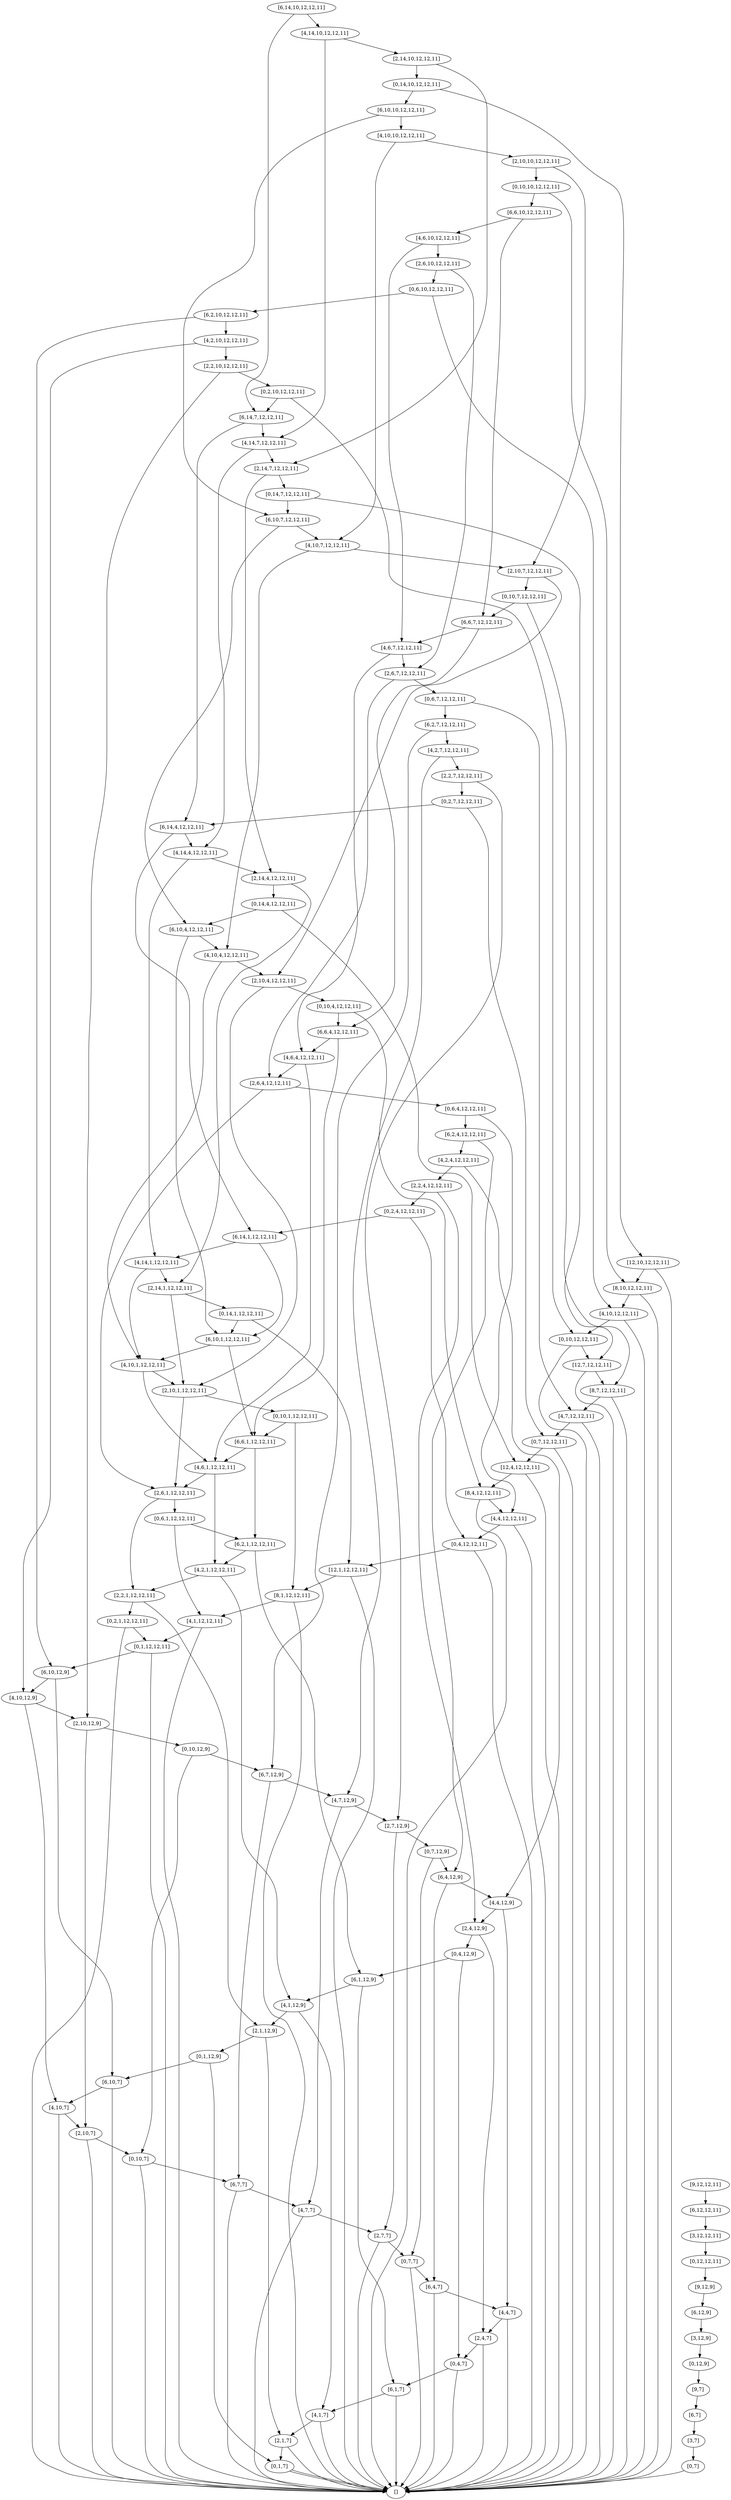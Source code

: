 digraph dep {
"[6,14,10,12,12,11]" -> "[6,14,7,12,12,11]";
"[6,14,10,12,12,11]" -> "[4,14,10,12,12,11]";
"[4,14,10,12,12,11]" -> "[4,14,7,12,12,11]";
"[4,14,10,12,12,11]" -> "[2,14,10,12,12,11]";
"[2,14,10,12,12,11]" -> "[2,14,7,12,12,11]";
"[2,14,10,12,12,11]" -> "[0,14,10,12,12,11]";
"[0,14,10,12,12,11]" -> "[12,10,12,12,11]";
"[0,14,10,12,12,11]" -> "[6,10,10,12,12,11]";
"[12,10,12,12,11]" -> "[]";
"[12,10,12,12,11]" -> "[8,10,12,12,11]";
"[6,10,10,12,12,11]" -> "[6,10,7,12,12,11]";
"[6,10,10,12,12,11]" -> "[4,10,10,12,12,11]";
"[4,10,10,12,12,11]" -> "[4,10,7,12,12,11]";
"[4,10,10,12,12,11]" -> "[2,10,10,12,12,11]";
"[2,10,10,12,12,11]" -> "[2,10,7,12,12,11]";
"[2,10,10,12,12,11]" -> "[0,10,10,12,12,11]";
"[0,10,10,12,12,11]" -> "[8,10,12,12,11]";
"[0,10,10,12,12,11]" -> "[6,6,10,12,12,11]";
"[8,10,12,12,11]" -> "[]";
"[8,10,12,12,11]" -> "[4,10,12,12,11]";
"[6,6,10,12,12,11]" -> "[6,6,7,12,12,11]";
"[6,6,10,12,12,11]" -> "[4,6,10,12,12,11]";
"[4,6,10,12,12,11]" -> "[4,6,7,12,12,11]";
"[4,6,10,12,12,11]" -> "[2,6,10,12,12,11]";
"[2,6,10,12,12,11]" -> "[2,6,7,12,12,11]";
"[2,6,10,12,12,11]" -> "[0,6,10,12,12,11]";
"[0,6,10,12,12,11]" -> "[4,10,12,12,11]";
"[0,6,10,12,12,11]" -> "[6,2,10,12,12,11]";
"[4,10,12,12,11]" -> "[]";
"[4,10,12,12,11]" -> "[0,10,12,12,11]";
"[6,2,10,12,12,11]" -> "[6,10,12,9]";
"[6,2,10,12,12,11]" -> "[4,2,10,12,12,11]";
"[4,2,10,12,12,11]" -> "[4,10,12,9]";
"[4,2,10,12,12,11]" -> "[2,2,10,12,12,11]";
"[2,2,10,12,12,11]" -> "[2,10,12,9]";
"[2,2,10,12,12,11]" -> "[0,2,10,12,12,11]";
"[0,2,10,12,12,11]" -> "[0,10,12,12,11]";
"[0,2,10,12,12,11]" -> "[6,14,7,12,12,11]";
"[0,10,12,12,11]" -> "[]";
"[0,10,12,12,11]" -> "[12,7,12,12,11]";
"[9,12,12,11]" -> "[6,12,12,11]";
"[6,14,7,12,12,11]" -> "[6,14,4,12,12,11]";
"[6,14,7,12,12,11]" -> "[4,14,7,12,12,11]";
"[4,14,7,12,12,11]" -> "[4,14,4,12,12,11]";
"[4,14,7,12,12,11]" -> "[2,14,7,12,12,11]";
"[2,14,7,12,12,11]" -> "[2,14,4,12,12,11]";
"[2,14,7,12,12,11]" -> "[0,14,7,12,12,11]";
"[0,14,7,12,12,11]" -> "[12,7,12,12,11]";
"[0,14,7,12,12,11]" -> "[6,10,7,12,12,11]";
"[12,7,12,12,11]" -> "[]";
"[12,7,12,12,11]" -> "[8,7,12,12,11]";
"[6,10,7,12,12,11]" -> "[6,10,4,12,12,11]";
"[6,10,7,12,12,11]" -> "[4,10,7,12,12,11]";
"[4,10,7,12,12,11]" -> "[4,10,4,12,12,11]";
"[4,10,7,12,12,11]" -> "[2,10,7,12,12,11]";
"[2,10,7,12,12,11]" -> "[2,10,4,12,12,11]";
"[2,10,7,12,12,11]" -> "[0,10,7,12,12,11]";
"[0,10,7,12,12,11]" -> "[8,7,12,12,11]";
"[0,10,7,12,12,11]" -> "[6,6,7,12,12,11]";
"[8,7,12,12,11]" -> "[]";
"[8,7,12,12,11]" -> "[4,7,12,12,11]";
"[6,6,7,12,12,11]" -> "[6,6,4,12,12,11]";
"[6,6,7,12,12,11]" -> "[4,6,7,12,12,11]";
"[4,6,7,12,12,11]" -> "[4,6,4,12,12,11]";
"[4,6,7,12,12,11]" -> "[2,6,7,12,12,11]";
"[2,6,7,12,12,11]" -> "[2,6,4,12,12,11]";
"[2,6,7,12,12,11]" -> "[0,6,7,12,12,11]";
"[0,6,7,12,12,11]" -> "[4,7,12,12,11]";
"[0,6,7,12,12,11]" -> "[6,2,7,12,12,11]";
"[4,7,12,12,11]" -> "[]";
"[4,7,12,12,11]" -> "[0,7,12,12,11]";
"[6,2,7,12,12,11]" -> "[6,7,12,9]";
"[6,2,7,12,12,11]" -> "[4,2,7,12,12,11]";
"[4,2,7,12,12,11]" -> "[4,7,12,9]";
"[4,2,7,12,12,11]" -> "[2,2,7,12,12,11]";
"[2,2,7,12,12,11]" -> "[2,7,12,9]";
"[2,2,7,12,12,11]" -> "[0,2,7,12,12,11]";
"[0,2,7,12,12,11]" -> "[0,7,12,12,11]";
"[0,2,7,12,12,11]" -> "[6,14,4,12,12,11]";
"[0,7,12,12,11]" -> "[]";
"[0,7,12,12,11]" -> "[12,4,12,12,11]";
"[6,12,12,11]" -> "[3,12,12,11]";
"[6,14,4,12,12,11]" -> "[6,14,1,12,12,11]";
"[6,14,4,12,12,11]" -> "[4,14,4,12,12,11]";
"[4,14,4,12,12,11]" -> "[4,14,1,12,12,11]";
"[4,14,4,12,12,11]" -> "[2,14,4,12,12,11]";
"[2,14,4,12,12,11]" -> "[2,14,1,12,12,11]";
"[2,14,4,12,12,11]" -> "[0,14,4,12,12,11]";
"[0,14,4,12,12,11]" -> "[12,4,12,12,11]";
"[0,14,4,12,12,11]" -> "[6,10,4,12,12,11]";
"[12,4,12,12,11]" -> "[]";
"[12,4,12,12,11]" -> "[8,4,12,12,11]";
"[6,10,4,12,12,11]" -> "[6,10,1,12,12,11]";
"[6,10,4,12,12,11]" -> "[4,10,4,12,12,11]";
"[4,10,4,12,12,11]" -> "[4,10,1,12,12,11]";
"[4,10,4,12,12,11]" -> "[2,10,4,12,12,11]";
"[2,10,4,12,12,11]" -> "[2,10,1,12,12,11]";
"[2,10,4,12,12,11]" -> "[0,10,4,12,12,11]";
"[0,10,4,12,12,11]" -> "[8,4,12,12,11]";
"[0,10,4,12,12,11]" -> "[6,6,4,12,12,11]";
"[8,4,12,12,11]" -> "[]";
"[8,4,12,12,11]" -> "[4,4,12,12,11]";
"[6,6,4,12,12,11]" -> "[6,6,1,12,12,11]";
"[6,6,4,12,12,11]" -> "[4,6,4,12,12,11]";
"[4,6,4,12,12,11]" -> "[4,6,1,12,12,11]";
"[4,6,4,12,12,11]" -> "[2,6,4,12,12,11]";
"[2,6,4,12,12,11]" -> "[2,6,1,12,12,11]";
"[2,6,4,12,12,11]" -> "[0,6,4,12,12,11]";
"[0,6,4,12,12,11]" -> "[4,4,12,12,11]";
"[0,6,4,12,12,11]" -> "[6,2,4,12,12,11]";
"[4,4,12,12,11]" -> "[]";
"[4,4,12,12,11]" -> "[0,4,12,12,11]";
"[6,2,4,12,12,11]" -> "[6,4,12,9]";
"[6,2,4,12,12,11]" -> "[4,2,4,12,12,11]";
"[4,2,4,12,12,11]" -> "[4,4,12,9]";
"[4,2,4,12,12,11]" -> "[2,2,4,12,12,11]";
"[2,2,4,12,12,11]" -> "[2,4,12,9]";
"[2,2,4,12,12,11]" -> "[0,2,4,12,12,11]";
"[0,2,4,12,12,11]" -> "[0,4,12,12,11]";
"[0,2,4,12,12,11]" -> "[6,14,1,12,12,11]";
"[0,4,12,12,11]" -> "[]";
"[0,4,12,12,11]" -> "[12,1,12,12,11]";
"[3,12,12,11]" -> "[0,12,12,11]";
"[6,14,1,12,12,11]" -> "[6,10,1,12,12,11]";
"[6,14,1,12,12,11]" -> "[4,14,1,12,12,11]";
"[4,14,1,12,12,11]" -> "[4,10,1,12,12,11]";
"[4,14,1,12,12,11]" -> "[2,14,1,12,12,11]";
"[2,14,1,12,12,11]" -> "[2,10,1,12,12,11]";
"[2,14,1,12,12,11]" -> "[0,14,1,12,12,11]";
"[0,14,1,12,12,11]" -> "[12,1,12,12,11]";
"[0,14,1,12,12,11]" -> "[6,10,1,12,12,11]";
"[12,1,12,12,11]" -> "[]";
"[12,1,12,12,11]" -> "[8,1,12,12,11]";
"[6,10,1,12,12,11]" -> "[6,6,1,12,12,11]";
"[6,10,1,12,12,11]" -> "[4,10,1,12,12,11]";
"[4,10,1,12,12,11]" -> "[4,6,1,12,12,11]";
"[4,10,1,12,12,11]" -> "[2,10,1,12,12,11]";
"[2,10,1,12,12,11]" -> "[2,6,1,12,12,11]";
"[2,10,1,12,12,11]" -> "[0,10,1,12,12,11]";
"[0,10,1,12,12,11]" -> "[8,1,12,12,11]";
"[0,10,1,12,12,11]" -> "[6,6,1,12,12,11]";
"[8,1,12,12,11]" -> "[]";
"[8,1,12,12,11]" -> "[4,1,12,12,11]";
"[6,6,1,12,12,11]" -> "[6,2,1,12,12,11]";
"[6,6,1,12,12,11]" -> "[4,6,1,12,12,11]";
"[4,6,1,12,12,11]" -> "[4,2,1,12,12,11]";
"[4,6,1,12,12,11]" -> "[2,6,1,12,12,11]";
"[2,6,1,12,12,11]" -> "[2,2,1,12,12,11]";
"[2,6,1,12,12,11]" -> "[0,6,1,12,12,11]";
"[0,6,1,12,12,11]" -> "[4,1,12,12,11]";
"[0,6,1,12,12,11]" -> "[6,2,1,12,12,11]";
"[4,1,12,12,11]" -> "[]";
"[4,1,12,12,11]" -> "[0,1,12,12,11]";
"[6,2,1,12,12,11]" -> "[6,1,12,9]";
"[6,2,1,12,12,11]" -> "[4,2,1,12,12,11]";
"[4,2,1,12,12,11]" -> "[4,1,12,9]";
"[4,2,1,12,12,11]" -> "[2,2,1,12,12,11]";
"[2,2,1,12,12,11]" -> "[2,1,12,9]";
"[2,2,1,12,12,11]" -> "[0,2,1,12,12,11]";
"[0,2,1,12,12,11]" -> "[0,1,12,12,11]";
"[0,2,1,12,12,11]" -> "[]";
"[0,1,12,12,11]" -> "[]";
"[0,1,12,12,11]" -> "[6,10,12,9]";
"[0,12,12,11]" -> "[9,12,9]";
"[6,10,12,9]" -> "[6,10,7]";
"[6,10,12,9]" -> "[4,10,12,9]";
"[4,10,12,9]" -> "[4,10,7]";
"[4,10,12,9]" -> "[2,10,12,9]";
"[2,10,12,9]" -> "[2,10,7]";
"[2,10,12,9]" -> "[0,10,12,9]";
"[0,10,12,9]" -> "[0,10,7]";
"[0,10,12,9]" -> "[6,7,12,9]";
"[9,12,9]" -> "[6,12,9]";
"[6,7,12,9]" -> "[6,7,7]";
"[6,7,12,9]" -> "[4,7,12,9]";
"[4,7,12,9]" -> "[4,7,7]";
"[4,7,12,9]" -> "[2,7,12,9]";
"[2,7,12,9]" -> "[2,7,7]";
"[2,7,12,9]" -> "[0,7,12,9]";
"[0,7,12,9]" -> "[0,7,7]";
"[0,7,12,9]" -> "[6,4,12,9]";
"[6,12,9]" -> "[3,12,9]";
"[6,4,12,9]" -> "[6,4,7]";
"[6,4,12,9]" -> "[4,4,12,9]";
"[4,4,12,9]" -> "[4,4,7]";
"[4,4,12,9]" -> "[2,4,12,9]";
"[2,4,12,9]" -> "[2,4,7]";
"[2,4,12,9]" -> "[0,4,12,9]";
"[0,4,12,9]" -> "[0,4,7]";
"[0,4,12,9]" -> "[6,1,12,9]";
"[3,12,9]" -> "[0,12,9]";
"[6,1,12,9]" -> "[6,1,7]";
"[6,1,12,9]" -> "[4,1,12,9]";
"[4,1,12,9]" -> "[4,1,7]";
"[4,1,12,9]" -> "[2,1,12,9]";
"[2,1,12,9]" -> "[2,1,7]";
"[2,1,12,9]" -> "[0,1,12,9]";
"[0,1,12,9]" -> "[0,1,7]";
"[0,1,12,9]" -> "[6,10,7]";
"[0,12,9]" -> "[9,7]";
"[6,10,7]" -> "[]";
"[6,10,7]" -> "[4,10,7]";
"[4,10,7]" -> "[]";
"[4,10,7]" -> "[2,10,7]";
"[2,10,7]" -> "[]";
"[2,10,7]" -> "[0,10,7]";
"[0,10,7]" -> "[]";
"[0,10,7]" -> "[6,7,7]";
"[9,7]" -> "[6,7]";
"[6,7,7]" -> "[]";
"[6,7,7]" -> "[4,7,7]";
"[4,7,7]" -> "[]";
"[4,7,7]" -> "[2,7,7]";
"[2,7,7]" -> "[]";
"[2,7,7]" -> "[0,7,7]";
"[0,7,7]" -> "[]";
"[0,7,7]" -> "[6,4,7]";
"[6,7]" -> "[3,7]";
"[6,4,7]" -> "[]";
"[6,4,7]" -> "[4,4,7]";
"[4,4,7]" -> "[]";
"[4,4,7]" -> "[2,4,7]";
"[2,4,7]" -> "[]";
"[2,4,7]" -> "[0,4,7]";
"[0,4,7]" -> "[]";
"[0,4,7]" -> "[6,1,7]";
"[3,7]" -> "[0,7]";
"[6,1,7]" -> "[]";
"[6,1,7]" -> "[4,1,7]";
"[4,1,7]" -> "[]";
"[4,1,7]" -> "[2,1,7]";
"[2,1,7]" -> "[]";
"[2,1,7]" -> "[0,1,7]";
"[0,1,7]" -> "[]";
"[0,1,7]" -> "[]";
"[0,7]" -> "[]";
}
